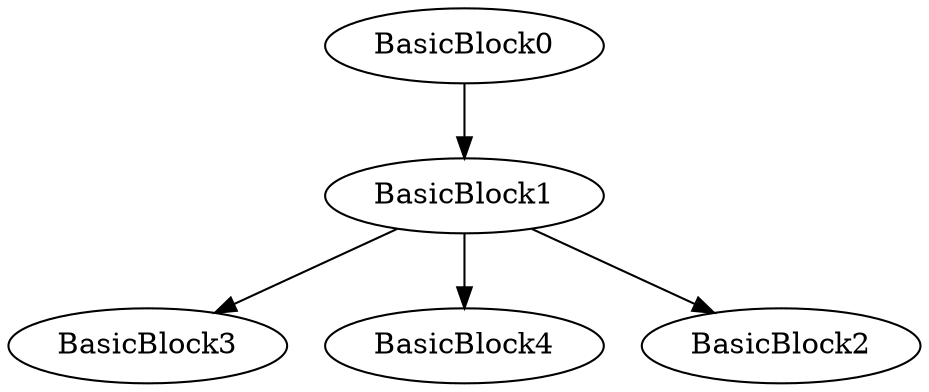 digraph{
BasicBlock0 -> BasicBlock1
BasicBlock1 -> BasicBlock3
BasicBlock1 -> BasicBlock4
BasicBlock1 -> BasicBlock2
}
